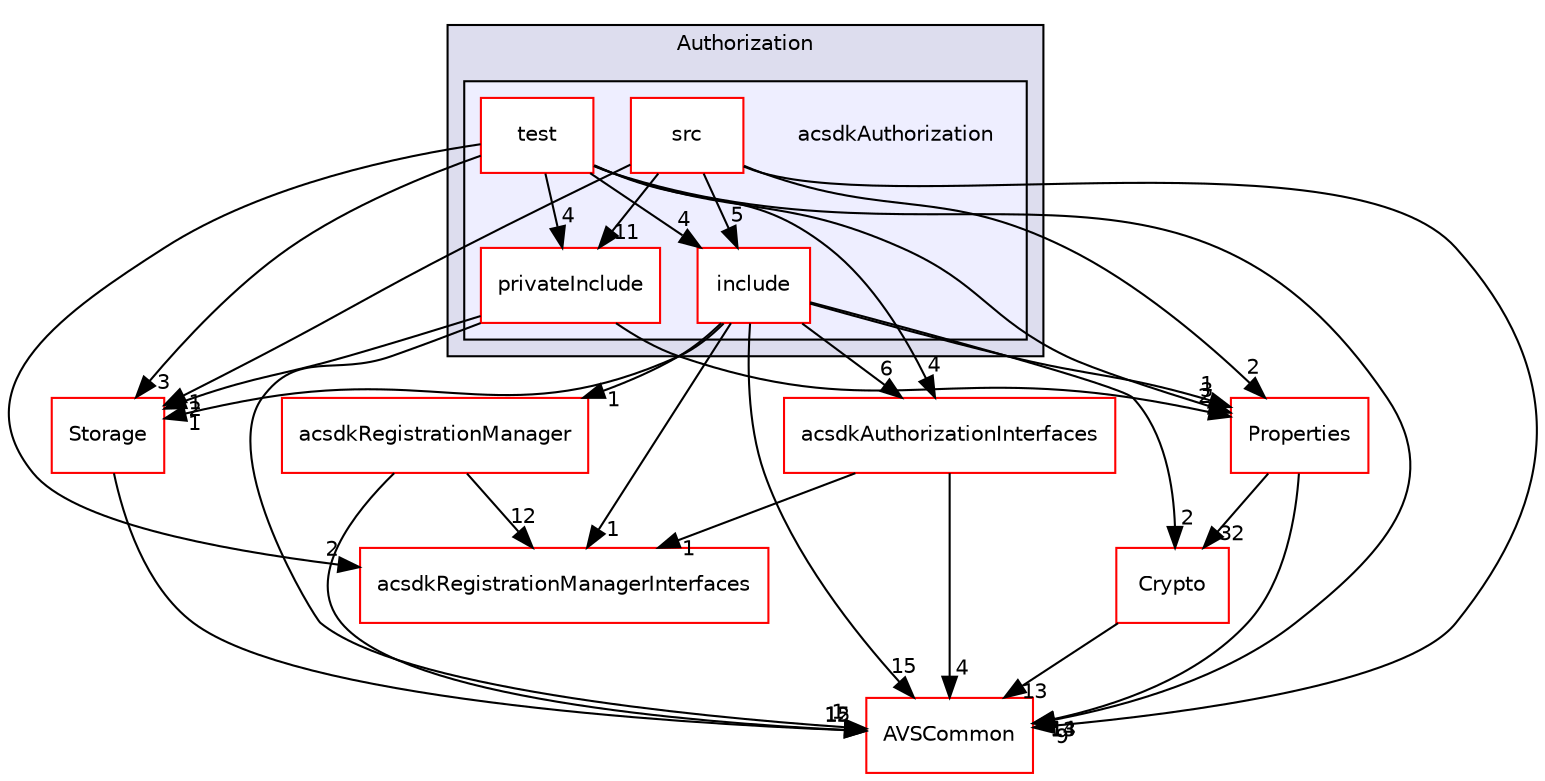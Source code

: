 digraph "/workplace/avs-device-sdk/core/Authorization/acsdkAuthorization" {
  compound=true
  node [ fontsize="10", fontname="Helvetica"];
  edge [ labelfontsize="10", labelfontname="Helvetica"];
  subgraph clusterdir_d8c81fbdbaec70618b3a60c1302fdb21 {
    graph [ bgcolor="#ddddee", pencolor="black", label="Authorization" fontname="Helvetica", fontsize="10", URL="dir_d8c81fbdbaec70618b3a60c1302fdb21.html"]
  subgraph clusterdir_a657ea8218925521064f3f31430b0c8a {
    graph [ bgcolor="#eeeeff", pencolor="black", label="" URL="dir_a657ea8218925521064f3f31430b0c8a.html"];
    dir_a657ea8218925521064f3f31430b0c8a [shape=plaintext label="acsdkAuthorization"];
    dir_d6fb074bf6e6d2b2c934ba7c4ac2d610 [shape=box label="include" color="red" fillcolor="white" style="filled" URL="dir_d6fb074bf6e6d2b2c934ba7c4ac2d610.html"];
    dir_28a81a68eaf6073d1607ed4c38aa19d7 [shape=box label="privateInclude" color="red" fillcolor="white" style="filled" URL="dir_28a81a68eaf6073d1607ed4c38aa19d7.html"];
    dir_273668a2e5d00afeb7a6f40d714ffcad [shape=box label="src" color="red" fillcolor="white" style="filled" URL="dir_273668a2e5d00afeb7a6f40d714ffcad.html"];
    dir_902233085c23416f7f60b9ee3f6edad1 [shape=box label="test" color="red" fillcolor="white" style="filled" URL="dir_902233085c23416f7f60b9ee3f6edad1.html"];
  }
  }
  dir_0e266d38695ca9476ecc895db9e29676 [shape=box label="acsdkRegistrationManager" fillcolor="white" style="filled" color="red" URL="dir_0e266d38695ca9476ecc895db9e29676.html"];
  dir_d29c5f5a2915d6c5388c9daae4f109c7 [shape=box label="Storage" fillcolor="white" style="filled" color="red" URL="dir_d29c5f5a2915d6c5388c9daae4f109c7.html"];
  dir_b73263857559cb03637ee9bf8846a03f [shape=box label="Crypto" fillcolor="white" style="filled" color="red" URL="dir_b73263857559cb03637ee9bf8846a03f.html"];
  dir_13e65effb2bde530b17b3d5eefcd0266 [shape=box label="AVSCommon" fillcolor="white" style="filled" color="red" URL="dir_13e65effb2bde530b17b3d5eefcd0266.html"];
  dir_72f2367c10fd2c46da13e851c6b1e25f [shape=box label="Properties" fillcolor="white" style="filled" color="red" URL="dir_72f2367c10fd2c46da13e851c6b1e25f.html"];
  dir_ebd8ea06bd6775daf5a25f413a4a4aa2 [shape=box label="acsdkRegistrationManagerInterfaces" fillcolor="white" style="filled" color="red" URL="dir_ebd8ea06bd6775daf5a25f413a4a4aa2.html"];
  dir_32ae0c4bcc468b279bfc4fd15a7e63dc [shape=box label="acsdkAuthorizationInterfaces" fillcolor="white" style="filled" color="red" URL="dir_32ae0c4bcc468b279bfc4fd15a7e63dc.html"];
  dir_28a81a68eaf6073d1607ed4c38aa19d7->dir_d29c5f5a2915d6c5388c9daae4f109c7 [headlabel="2", labeldistance=1.5 headhref="dir_000579_000793.html"];
  dir_28a81a68eaf6073d1607ed4c38aa19d7->dir_13e65effb2bde530b17b3d5eefcd0266 [headlabel="1", labeldistance=1.5 headhref="dir_000579_000017.html"];
  dir_28a81a68eaf6073d1607ed4c38aa19d7->dir_72f2367c10fd2c46da13e851c6b1e25f [headlabel="2", labeldistance=1.5 headhref="dir_000579_000591.html"];
  dir_0e266d38695ca9476ecc895db9e29676->dir_13e65effb2bde530b17b3d5eefcd0266 [headlabel="15", labeldistance=1.5 headhref="dir_000553_000017.html"];
  dir_0e266d38695ca9476ecc895db9e29676->dir_ebd8ea06bd6775daf5a25f413a4a4aa2 [headlabel="12", labeldistance=1.5 headhref="dir_000553_000560.html"];
  dir_d29c5f5a2915d6c5388c9daae4f109c7->dir_13e65effb2bde530b17b3d5eefcd0266 [headlabel="12", labeldistance=1.5 headhref="dir_000793_000017.html"];
  dir_b73263857559cb03637ee9bf8846a03f->dir_13e65effb2bde530b17b3d5eefcd0266 [headlabel="13", labeldistance=1.5 headhref="dir_000582_000017.html"];
  dir_902233085c23416f7f60b9ee3f6edad1->dir_28a81a68eaf6073d1607ed4c38aa19d7 [headlabel="4", labeldistance=1.5 headhref="dir_000599_000579.html"];
  dir_902233085c23416f7f60b9ee3f6edad1->dir_d29c5f5a2915d6c5388c9daae4f109c7 [headlabel="3", labeldistance=1.5 headhref="dir_000599_000793.html"];
  dir_902233085c23416f7f60b9ee3f6edad1->dir_d6fb074bf6e6d2b2c934ba7c4ac2d610 [headlabel="4", labeldistance=1.5 headhref="dir_000599_000576.html"];
  dir_902233085c23416f7f60b9ee3f6edad1->dir_13e65effb2bde530b17b3d5eefcd0266 [headlabel="13", labeldistance=1.5 headhref="dir_000599_000017.html"];
  dir_902233085c23416f7f60b9ee3f6edad1->dir_72f2367c10fd2c46da13e851c6b1e25f [headlabel="3", labeldistance=1.5 headhref="dir_000599_000591.html"];
  dir_902233085c23416f7f60b9ee3f6edad1->dir_ebd8ea06bd6775daf5a25f413a4a4aa2 [headlabel="2", labeldistance=1.5 headhref="dir_000599_000560.html"];
  dir_902233085c23416f7f60b9ee3f6edad1->dir_32ae0c4bcc468b279bfc4fd15a7e63dc [headlabel="4", labeldistance=1.5 headhref="dir_000599_000604.html"];
  dir_d6fb074bf6e6d2b2c934ba7c4ac2d610->dir_0e266d38695ca9476ecc895db9e29676 [headlabel="1", labeldistance=1.5 headhref="dir_000576_000553.html"];
  dir_d6fb074bf6e6d2b2c934ba7c4ac2d610->dir_d29c5f5a2915d6c5388c9daae4f109c7 [headlabel="1", labeldistance=1.5 headhref="dir_000576_000793.html"];
  dir_d6fb074bf6e6d2b2c934ba7c4ac2d610->dir_b73263857559cb03637ee9bf8846a03f [headlabel="2", labeldistance=1.5 headhref="dir_000576_000582.html"];
  dir_d6fb074bf6e6d2b2c934ba7c4ac2d610->dir_13e65effb2bde530b17b3d5eefcd0266 [headlabel="15", labeldistance=1.5 headhref="dir_000576_000017.html"];
  dir_d6fb074bf6e6d2b2c934ba7c4ac2d610->dir_72f2367c10fd2c46da13e851c6b1e25f [headlabel="1", labeldistance=1.5 headhref="dir_000576_000591.html"];
  dir_d6fb074bf6e6d2b2c934ba7c4ac2d610->dir_ebd8ea06bd6775daf5a25f413a4a4aa2 [headlabel="1", labeldistance=1.5 headhref="dir_000576_000560.html"];
  dir_d6fb074bf6e6d2b2c934ba7c4ac2d610->dir_32ae0c4bcc468b279bfc4fd15a7e63dc [headlabel="6", labeldistance=1.5 headhref="dir_000576_000604.html"];
  dir_72f2367c10fd2c46da13e851c6b1e25f->dir_b73263857559cb03637ee9bf8846a03f [headlabel="32", labeldistance=1.5 headhref="dir_000591_000582.html"];
  dir_72f2367c10fd2c46da13e851c6b1e25f->dir_13e65effb2bde530b17b3d5eefcd0266 [headlabel="14", labeldistance=1.5 headhref="dir_000591_000017.html"];
  dir_32ae0c4bcc468b279bfc4fd15a7e63dc->dir_13e65effb2bde530b17b3d5eefcd0266 [headlabel="4", labeldistance=1.5 headhref="dir_000604_000017.html"];
  dir_32ae0c4bcc468b279bfc4fd15a7e63dc->dir_ebd8ea06bd6775daf5a25f413a4a4aa2 [headlabel="1", labeldistance=1.5 headhref="dir_000604_000560.html"];
  dir_273668a2e5d00afeb7a6f40d714ffcad->dir_28a81a68eaf6073d1607ed4c38aa19d7 [headlabel="11", labeldistance=1.5 headhref="dir_000597_000579.html"];
  dir_273668a2e5d00afeb7a6f40d714ffcad->dir_d29c5f5a2915d6c5388c9daae4f109c7 [headlabel="1", labeldistance=1.5 headhref="dir_000597_000793.html"];
  dir_273668a2e5d00afeb7a6f40d714ffcad->dir_d6fb074bf6e6d2b2c934ba7c4ac2d610 [headlabel="5", labeldistance=1.5 headhref="dir_000597_000576.html"];
  dir_273668a2e5d00afeb7a6f40d714ffcad->dir_13e65effb2bde530b17b3d5eefcd0266 [headlabel="9", labeldistance=1.5 headhref="dir_000597_000017.html"];
  dir_273668a2e5d00afeb7a6f40d714ffcad->dir_72f2367c10fd2c46da13e851c6b1e25f [headlabel="2", labeldistance=1.5 headhref="dir_000597_000591.html"];
}
